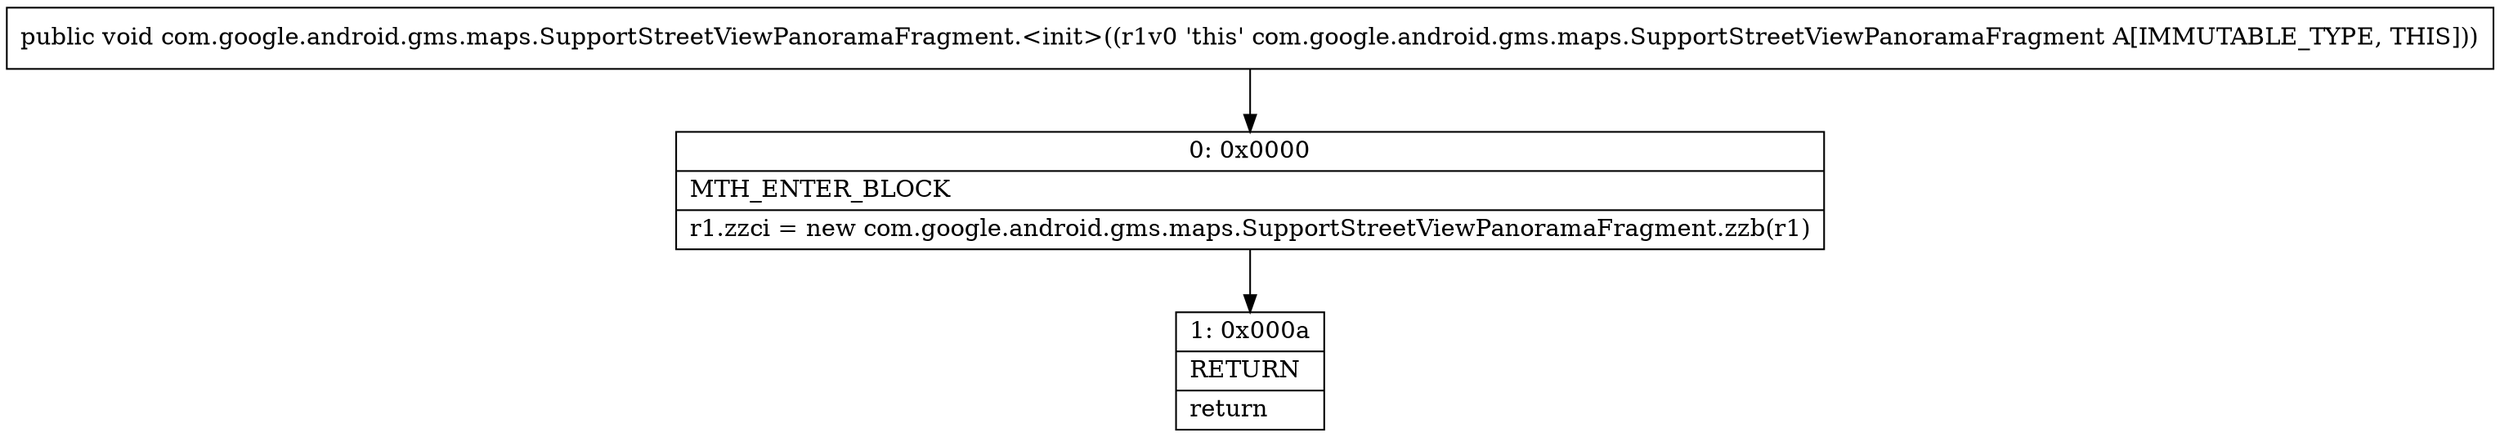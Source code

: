 digraph "CFG forcom.google.android.gms.maps.SupportStreetViewPanoramaFragment.\<init\>()V" {
Node_0 [shape=record,label="{0\:\ 0x0000|MTH_ENTER_BLOCK\l|r1.zzci = new com.google.android.gms.maps.SupportStreetViewPanoramaFragment.zzb(r1)\l}"];
Node_1 [shape=record,label="{1\:\ 0x000a|RETURN\l|return\l}"];
MethodNode[shape=record,label="{public void com.google.android.gms.maps.SupportStreetViewPanoramaFragment.\<init\>((r1v0 'this' com.google.android.gms.maps.SupportStreetViewPanoramaFragment A[IMMUTABLE_TYPE, THIS])) }"];
MethodNode -> Node_0;
Node_0 -> Node_1;
}

